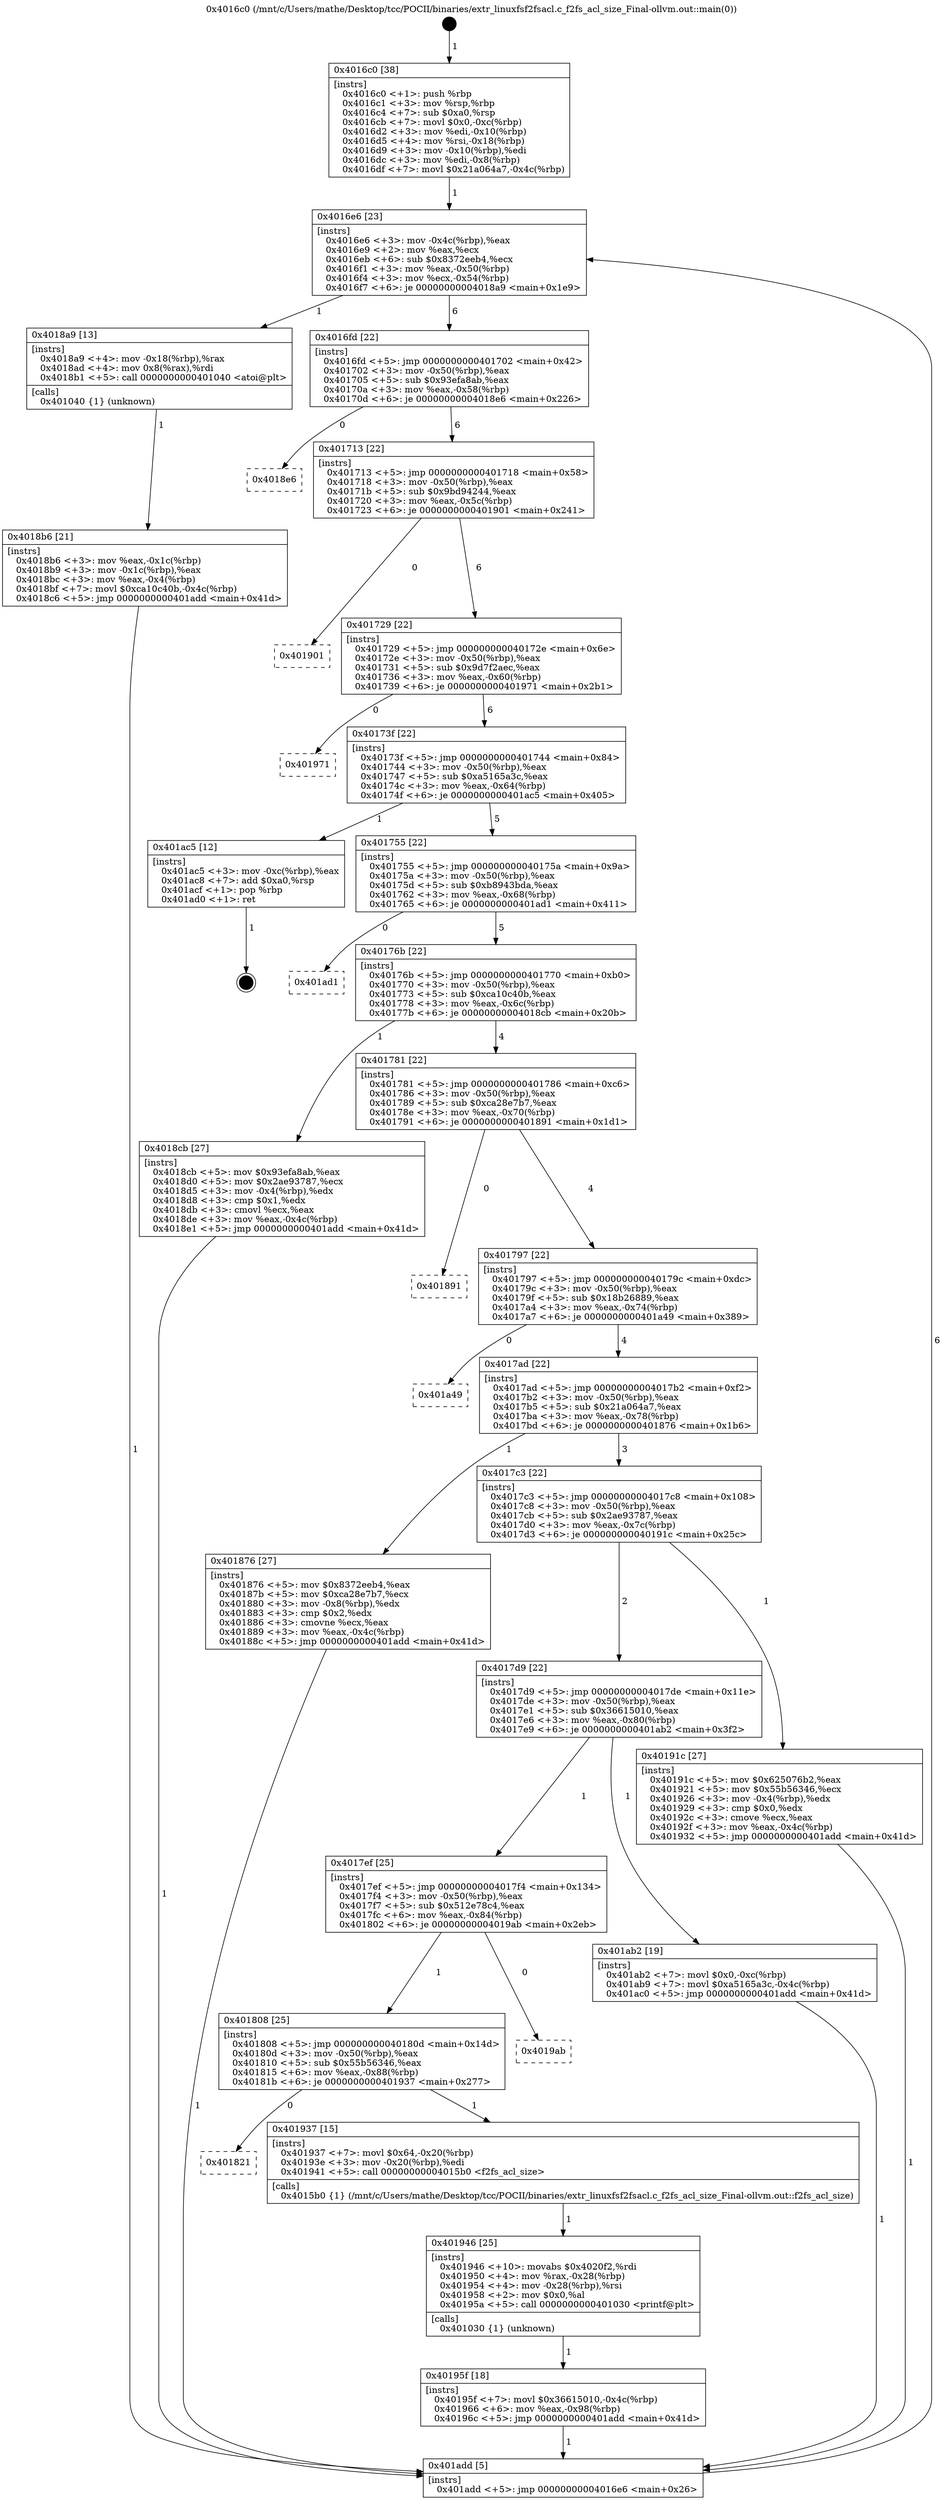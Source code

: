 digraph "0x4016c0" {
  label = "0x4016c0 (/mnt/c/Users/mathe/Desktop/tcc/POCII/binaries/extr_linuxfsf2fsacl.c_f2fs_acl_size_Final-ollvm.out::main(0))"
  labelloc = "t"
  node[shape=record]

  Entry [label="",width=0.3,height=0.3,shape=circle,fillcolor=black,style=filled]
  "0x4016e6" [label="{
     0x4016e6 [23]\l
     | [instrs]\l
     &nbsp;&nbsp;0x4016e6 \<+3\>: mov -0x4c(%rbp),%eax\l
     &nbsp;&nbsp;0x4016e9 \<+2\>: mov %eax,%ecx\l
     &nbsp;&nbsp;0x4016eb \<+6\>: sub $0x8372eeb4,%ecx\l
     &nbsp;&nbsp;0x4016f1 \<+3\>: mov %eax,-0x50(%rbp)\l
     &nbsp;&nbsp;0x4016f4 \<+3\>: mov %ecx,-0x54(%rbp)\l
     &nbsp;&nbsp;0x4016f7 \<+6\>: je 00000000004018a9 \<main+0x1e9\>\l
  }"]
  "0x4018a9" [label="{
     0x4018a9 [13]\l
     | [instrs]\l
     &nbsp;&nbsp;0x4018a9 \<+4\>: mov -0x18(%rbp),%rax\l
     &nbsp;&nbsp;0x4018ad \<+4\>: mov 0x8(%rax),%rdi\l
     &nbsp;&nbsp;0x4018b1 \<+5\>: call 0000000000401040 \<atoi@plt\>\l
     | [calls]\l
     &nbsp;&nbsp;0x401040 \{1\} (unknown)\l
  }"]
  "0x4016fd" [label="{
     0x4016fd [22]\l
     | [instrs]\l
     &nbsp;&nbsp;0x4016fd \<+5\>: jmp 0000000000401702 \<main+0x42\>\l
     &nbsp;&nbsp;0x401702 \<+3\>: mov -0x50(%rbp),%eax\l
     &nbsp;&nbsp;0x401705 \<+5\>: sub $0x93efa8ab,%eax\l
     &nbsp;&nbsp;0x40170a \<+3\>: mov %eax,-0x58(%rbp)\l
     &nbsp;&nbsp;0x40170d \<+6\>: je 00000000004018e6 \<main+0x226\>\l
  }"]
  Exit [label="",width=0.3,height=0.3,shape=circle,fillcolor=black,style=filled,peripheries=2]
  "0x4018e6" [label="{
     0x4018e6\l
  }", style=dashed]
  "0x401713" [label="{
     0x401713 [22]\l
     | [instrs]\l
     &nbsp;&nbsp;0x401713 \<+5\>: jmp 0000000000401718 \<main+0x58\>\l
     &nbsp;&nbsp;0x401718 \<+3\>: mov -0x50(%rbp),%eax\l
     &nbsp;&nbsp;0x40171b \<+5\>: sub $0x9bd94244,%eax\l
     &nbsp;&nbsp;0x401720 \<+3\>: mov %eax,-0x5c(%rbp)\l
     &nbsp;&nbsp;0x401723 \<+6\>: je 0000000000401901 \<main+0x241\>\l
  }"]
  "0x40195f" [label="{
     0x40195f [18]\l
     | [instrs]\l
     &nbsp;&nbsp;0x40195f \<+7\>: movl $0x36615010,-0x4c(%rbp)\l
     &nbsp;&nbsp;0x401966 \<+6\>: mov %eax,-0x98(%rbp)\l
     &nbsp;&nbsp;0x40196c \<+5\>: jmp 0000000000401add \<main+0x41d\>\l
  }"]
  "0x401901" [label="{
     0x401901\l
  }", style=dashed]
  "0x401729" [label="{
     0x401729 [22]\l
     | [instrs]\l
     &nbsp;&nbsp;0x401729 \<+5\>: jmp 000000000040172e \<main+0x6e\>\l
     &nbsp;&nbsp;0x40172e \<+3\>: mov -0x50(%rbp),%eax\l
     &nbsp;&nbsp;0x401731 \<+5\>: sub $0x9d7f2aec,%eax\l
     &nbsp;&nbsp;0x401736 \<+3\>: mov %eax,-0x60(%rbp)\l
     &nbsp;&nbsp;0x401739 \<+6\>: je 0000000000401971 \<main+0x2b1\>\l
  }"]
  "0x401946" [label="{
     0x401946 [25]\l
     | [instrs]\l
     &nbsp;&nbsp;0x401946 \<+10\>: movabs $0x4020f2,%rdi\l
     &nbsp;&nbsp;0x401950 \<+4\>: mov %rax,-0x28(%rbp)\l
     &nbsp;&nbsp;0x401954 \<+4\>: mov -0x28(%rbp),%rsi\l
     &nbsp;&nbsp;0x401958 \<+2\>: mov $0x0,%al\l
     &nbsp;&nbsp;0x40195a \<+5\>: call 0000000000401030 \<printf@plt\>\l
     | [calls]\l
     &nbsp;&nbsp;0x401030 \{1\} (unknown)\l
  }"]
  "0x401971" [label="{
     0x401971\l
  }", style=dashed]
  "0x40173f" [label="{
     0x40173f [22]\l
     | [instrs]\l
     &nbsp;&nbsp;0x40173f \<+5\>: jmp 0000000000401744 \<main+0x84\>\l
     &nbsp;&nbsp;0x401744 \<+3\>: mov -0x50(%rbp),%eax\l
     &nbsp;&nbsp;0x401747 \<+5\>: sub $0xa5165a3c,%eax\l
     &nbsp;&nbsp;0x40174c \<+3\>: mov %eax,-0x64(%rbp)\l
     &nbsp;&nbsp;0x40174f \<+6\>: je 0000000000401ac5 \<main+0x405\>\l
  }"]
  "0x401821" [label="{
     0x401821\l
  }", style=dashed]
  "0x401ac5" [label="{
     0x401ac5 [12]\l
     | [instrs]\l
     &nbsp;&nbsp;0x401ac5 \<+3\>: mov -0xc(%rbp),%eax\l
     &nbsp;&nbsp;0x401ac8 \<+7\>: add $0xa0,%rsp\l
     &nbsp;&nbsp;0x401acf \<+1\>: pop %rbp\l
     &nbsp;&nbsp;0x401ad0 \<+1\>: ret\l
  }"]
  "0x401755" [label="{
     0x401755 [22]\l
     | [instrs]\l
     &nbsp;&nbsp;0x401755 \<+5\>: jmp 000000000040175a \<main+0x9a\>\l
     &nbsp;&nbsp;0x40175a \<+3\>: mov -0x50(%rbp),%eax\l
     &nbsp;&nbsp;0x40175d \<+5\>: sub $0xb8943bda,%eax\l
     &nbsp;&nbsp;0x401762 \<+3\>: mov %eax,-0x68(%rbp)\l
     &nbsp;&nbsp;0x401765 \<+6\>: je 0000000000401ad1 \<main+0x411\>\l
  }"]
  "0x401937" [label="{
     0x401937 [15]\l
     | [instrs]\l
     &nbsp;&nbsp;0x401937 \<+7\>: movl $0x64,-0x20(%rbp)\l
     &nbsp;&nbsp;0x40193e \<+3\>: mov -0x20(%rbp),%edi\l
     &nbsp;&nbsp;0x401941 \<+5\>: call 00000000004015b0 \<f2fs_acl_size\>\l
     | [calls]\l
     &nbsp;&nbsp;0x4015b0 \{1\} (/mnt/c/Users/mathe/Desktop/tcc/POCII/binaries/extr_linuxfsf2fsacl.c_f2fs_acl_size_Final-ollvm.out::f2fs_acl_size)\l
  }"]
  "0x401ad1" [label="{
     0x401ad1\l
  }", style=dashed]
  "0x40176b" [label="{
     0x40176b [22]\l
     | [instrs]\l
     &nbsp;&nbsp;0x40176b \<+5\>: jmp 0000000000401770 \<main+0xb0\>\l
     &nbsp;&nbsp;0x401770 \<+3\>: mov -0x50(%rbp),%eax\l
     &nbsp;&nbsp;0x401773 \<+5\>: sub $0xca10c40b,%eax\l
     &nbsp;&nbsp;0x401778 \<+3\>: mov %eax,-0x6c(%rbp)\l
     &nbsp;&nbsp;0x40177b \<+6\>: je 00000000004018cb \<main+0x20b\>\l
  }"]
  "0x401808" [label="{
     0x401808 [25]\l
     | [instrs]\l
     &nbsp;&nbsp;0x401808 \<+5\>: jmp 000000000040180d \<main+0x14d\>\l
     &nbsp;&nbsp;0x40180d \<+3\>: mov -0x50(%rbp),%eax\l
     &nbsp;&nbsp;0x401810 \<+5\>: sub $0x55b56346,%eax\l
     &nbsp;&nbsp;0x401815 \<+6\>: mov %eax,-0x88(%rbp)\l
     &nbsp;&nbsp;0x40181b \<+6\>: je 0000000000401937 \<main+0x277\>\l
  }"]
  "0x4018cb" [label="{
     0x4018cb [27]\l
     | [instrs]\l
     &nbsp;&nbsp;0x4018cb \<+5\>: mov $0x93efa8ab,%eax\l
     &nbsp;&nbsp;0x4018d0 \<+5\>: mov $0x2ae93787,%ecx\l
     &nbsp;&nbsp;0x4018d5 \<+3\>: mov -0x4(%rbp),%edx\l
     &nbsp;&nbsp;0x4018d8 \<+3\>: cmp $0x1,%edx\l
     &nbsp;&nbsp;0x4018db \<+3\>: cmovl %ecx,%eax\l
     &nbsp;&nbsp;0x4018de \<+3\>: mov %eax,-0x4c(%rbp)\l
     &nbsp;&nbsp;0x4018e1 \<+5\>: jmp 0000000000401add \<main+0x41d\>\l
  }"]
  "0x401781" [label="{
     0x401781 [22]\l
     | [instrs]\l
     &nbsp;&nbsp;0x401781 \<+5\>: jmp 0000000000401786 \<main+0xc6\>\l
     &nbsp;&nbsp;0x401786 \<+3\>: mov -0x50(%rbp),%eax\l
     &nbsp;&nbsp;0x401789 \<+5\>: sub $0xca28e7b7,%eax\l
     &nbsp;&nbsp;0x40178e \<+3\>: mov %eax,-0x70(%rbp)\l
     &nbsp;&nbsp;0x401791 \<+6\>: je 0000000000401891 \<main+0x1d1\>\l
  }"]
  "0x4019ab" [label="{
     0x4019ab\l
  }", style=dashed]
  "0x401891" [label="{
     0x401891\l
  }", style=dashed]
  "0x401797" [label="{
     0x401797 [22]\l
     | [instrs]\l
     &nbsp;&nbsp;0x401797 \<+5\>: jmp 000000000040179c \<main+0xdc\>\l
     &nbsp;&nbsp;0x40179c \<+3\>: mov -0x50(%rbp),%eax\l
     &nbsp;&nbsp;0x40179f \<+5\>: sub $0x18b26889,%eax\l
     &nbsp;&nbsp;0x4017a4 \<+3\>: mov %eax,-0x74(%rbp)\l
     &nbsp;&nbsp;0x4017a7 \<+6\>: je 0000000000401a49 \<main+0x389\>\l
  }"]
  "0x4017ef" [label="{
     0x4017ef [25]\l
     | [instrs]\l
     &nbsp;&nbsp;0x4017ef \<+5\>: jmp 00000000004017f4 \<main+0x134\>\l
     &nbsp;&nbsp;0x4017f4 \<+3\>: mov -0x50(%rbp),%eax\l
     &nbsp;&nbsp;0x4017f7 \<+5\>: sub $0x512e78c4,%eax\l
     &nbsp;&nbsp;0x4017fc \<+6\>: mov %eax,-0x84(%rbp)\l
     &nbsp;&nbsp;0x401802 \<+6\>: je 00000000004019ab \<main+0x2eb\>\l
  }"]
  "0x401a49" [label="{
     0x401a49\l
  }", style=dashed]
  "0x4017ad" [label="{
     0x4017ad [22]\l
     | [instrs]\l
     &nbsp;&nbsp;0x4017ad \<+5\>: jmp 00000000004017b2 \<main+0xf2\>\l
     &nbsp;&nbsp;0x4017b2 \<+3\>: mov -0x50(%rbp),%eax\l
     &nbsp;&nbsp;0x4017b5 \<+5\>: sub $0x21a064a7,%eax\l
     &nbsp;&nbsp;0x4017ba \<+3\>: mov %eax,-0x78(%rbp)\l
     &nbsp;&nbsp;0x4017bd \<+6\>: je 0000000000401876 \<main+0x1b6\>\l
  }"]
  "0x401ab2" [label="{
     0x401ab2 [19]\l
     | [instrs]\l
     &nbsp;&nbsp;0x401ab2 \<+7\>: movl $0x0,-0xc(%rbp)\l
     &nbsp;&nbsp;0x401ab9 \<+7\>: movl $0xa5165a3c,-0x4c(%rbp)\l
     &nbsp;&nbsp;0x401ac0 \<+5\>: jmp 0000000000401add \<main+0x41d\>\l
  }"]
  "0x401876" [label="{
     0x401876 [27]\l
     | [instrs]\l
     &nbsp;&nbsp;0x401876 \<+5\>: mov $0x8372eeb4,%eax\l
     &nbsp;&nbsp;0x40187b \<+5\>: mov $0xca28e7b7,%ecx\l
     &nbsp;&nbsp;0x401880 \<+3\>: mov -0x8(%rbp),%edx\l
     &nbsp;&nbsp;0x401883 \<+3\>: cmp $0x2,%edx\l
     &nbsp;&nbsp;0x401886 \<+3\>: cmovne %ecx,%eax\l
     &nbsp;&nbsp;0x401889 \<+3\>: mov %eax,-0x4c(%rbp)\l
     &nbsp;&nbsp;0x40188c \<+5\>: jmp 0000000000401add \<main+0x41d\>\l
  }"]
  "0x4017c3" [label="{
     0x4017c3 [22]\l
     | [instrs]\l
     &nbsp;&nbsp;0x4017c3 \<+5\>: jmp 00000000004017c8 \<main+0x108\>\l
     &nbsp;&nbsp;0x4017c8 \<+3\>: mov -0x50(%rbp),%eax\l
     &nbsp;&nbsp;0x4017cb \<+5\>: sub $0x2ae93787,%eax\l
     &nbsp;&nbsp;0x4017d0 \<+3\>: mov %eax,-0x7c(%rbp)\l
     &nbsp;&nbsp;0x4017d3 \<+6\>: je 000000000040191c \<main+0x25c\>\l
  }"]
  "0x401add" [label="{
     0x401add [5]\l
     | [instrs]\l
     &nbsp;&nbsp;0x401add \<+5\>: jmp 00000000004016e6 \<main+0x26\>\l
  }"]
  "0x4016c0" [label="{
     0x4016c0 [38]\l
     | [instrs]\l
     &nbsp;&nbsp;0x4016c0 \<+1\>: push %rbp\l
     &nbsp;&nbsp;0x4016c1 \<+3\>: mov %rsp,%rbp\l
     &nbsp;&nbsp;0x4016c4 \<+7\>: sub $0xa0,%rsp\l
     &nbsp;&nbsp;0x4016cb \<+7\>: movl $0x0,-0xc(%rbp)\l
     &nbsp;&nbsp;0x4016d2 \<+3\>: mov %edi,-0x10(%rbp)\l
     &nbsp;&nbsp;0x4016d5 \<+4\>: mov %rsi,-0x18(%rbp)\l
     &nbsp;&nbsp;0x4016d9 \<+3\>: mov -0x10(%rbp),%edi\l
     &nbsp;&nbsp;0x4016dc \<+3\>: mov %edi,-0x8(%rbp)\l
     &nbsp;&nbsp;0x4016df \<+7\>: movl $0x21a064a7,-0x4c(%rbp)\l
  }"]
  "0x4018b6" [label="{
     0x4018b6 [21]\l
     | [instrs]\l
     &nbsp;&nbsp;0x4018b6 \<+3\>: mov %eax,-0x1c(%rbp)\l
     &nbsp;&nbsp;0x4018b9 \<+3\>: mov -0x1c(%rbp),%eax\l
     &nbsp;&nbsp;0x4018bc \<+3\>: mov %eax,-0x4(%rbp)\l
     &nbsp;&nbsp;0x4018bf \<+7\>: movl $0xca10c40b,-0x4c(%rbp)\l
     &nbsp;&nbsp;0x4018c6 \<+5\>: jmp 0000000000401add \<main+0x41d\>\l
  }"]
  "0x4017d9" [label="{
     0x4017d9 [22]\l
     | [instrs]\l
     &nbsp;&nbsp;0x4017d9 \<+5\>: jmp 00000000004017de \<main+0x11e\>\l
     &nbsp;&nbsp;0x4017de \<+3\>: mov -0x50(%rbp),%eax\l
     &nbsp;&nbsp;0x4017e1 \<+5\>: sub $0x36615010,%eax\l
     &nbsp;&nbsp;0x4017e6 \<+3\>: mov %eax,-0x80(%rbp)\l
     &nbsp;&nbsp;0x4017e9 \<+6\>: je 0000000000401ab2 \<main+0x3f2\>\l
  }"]
  "0x40191c" [label="{
     0x40191c [27]\l
     | [instrs]\l
     &nbsp;&nbsp;0x40191c \<+5\>: mov $0x625076b2,%eax\l
     &nbsp;&nbsp;0x401921 \<+5\>: mov $0x55b56346,%ecx\l
     &nbsp;&nbsp;0x401926 \<+3\>: mov -0x4(%rbp),%edx\l
     &nbsp;&nbsp;0x401929 \<+3\>: cmp $0x0,%edx\l
     &nbsp;&nbsp;0x40192c \<+3\>: cmove %ecx,%eax\l
     &nbsp;&nbsp;0x40192f \<+3\>: mov %eax,-0x4c(%rbp)\l
     &nbsp;&nbsp;0x401932 \<+5\>: jmp 0000000000401add \<main+0x41d\>\l
  }"]
  Entry -> "0x4016c0" [label=" 1"]
  "0x4016e6" -> "0x4018a9" [label=" 1"]
  "0x4016e6" -> "0x4016fd" [label=" 6"]
  "0x401ac5" -> Exit [label=" 1"]
  "0x4016fd" -> "0x4018e6" [label=" 0"]
  "0x4016fd" -> "0x401713" [label=" 6"]
  "0x401ab2" -> "0x401add" [label=" 1"]
  "0x401713" -> "0x401901" [label=" 0"]
  "0x401713" -> "0x401729" [label=" 6"]
  "0x40195f" -> "0x401add" [label=" 1"]
  "0x401729" -> "0x401971" [label=" 0"]
  "0x401729" -> "0x40173f" [label=" 6"]
  "0x401946" -> "0x40195f" [label=" 1"]
  "0x40173f" -> "0x401ac5" [label=" 1"]
  "0x40173f" -> "0x401755" [label=" 5"]
  "0x401937" -> "0x401946" [label=" 1"]
  "0x401755" -> "0x401ad1" [label=" 0"]
  "0x401755" -> "0x40176b" [label=" 5"]
  "0x401808" -> "0x401821" [label=" 0"]
  "0x40176b" -> "0x4018cb" [label=" 1"]
  "0x40176b" -> "0x401781" [label=" 4"]
  "0x401808" -> "0x401937" [label=" 1"]
  "0x401781" -> "0x401891" [label=" 0"]
  "0x401781" -> "0x401797" [label=" 4"]
  "0x4017ef" -> "0x401808" [label=" 1"]
  "0x401797" -> "0x401a49" [label=" 0"]
  "0x401797" -> "0x4017ad" [label=" 4"]
  "0x4017ef" -> "0x4019ab" [label=" 0"]
  "0x4017ad" -> "0x401876" [label=" 1"]
  "0x4017ad" -> "0x4017c3" [label=" 3"]
  "0x401876" -> "0x401add" [label=" 1"]
  "0x4016c0" -> "0x4016e6" [label=" 1"]
  "0x401add" -> "0x4016e6" [label=" 6"]
  "0x4018a9" -> "0x4018b6" [label=" 1"]
  "0x4018b6" -> "0x401add" [label=" 1"]
  "0x4018cb" -> "0x401add" [label=" 1"]
  "0x4017d9" -> "0x4017ef" [label=" 1"]
  "0x4017c3" -> "0x40191c" [label=" 1"]
  "0x4017c3" -> "0x4017d9" [label=" 2"]
  "0x40191c" -> "0x401add" [label=" 1"]
  "0x4017d9" -> "0x401ab2" [label=" 1"]
}
